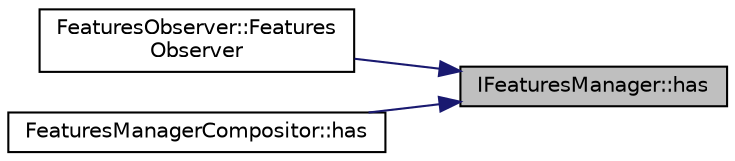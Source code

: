 digraph "IFeaturesManager::has"
{
 // LATEX_PDF_SIZE
  edge [fontname="Helvetica",fontsize="10",labelfontname="Helvetica",labelfontsize="10"];
  node [fontname="Helvetica",fontsize="10",shape=record];
  rankdir="RL";
  Node1 [label="IFeaturesManager::has",height=0.2,width=0.4,color="black", fillcolor="grey75", style="filled", fontcolor="black",tooltip=" "];
  Node1 -> Node2 [dir="back",color="midnightblue",fontsize="10",style="solid",fontname="Helvetica"];
  Node2 [label="FeaturesObserver::Features\lObserver",height=0.2,width=0.4,color="black", fillcolor="white", style="filled",URL="$class_features_observer.html#a0fe8050b941c7df4daf1bfd5c0c1df69",tooltip=" "];
  Node1 -> Node3 [dir="back",color="midnightblue",fontsize="10",style="solid",fontname="Helvetica"];
  Node3 [label="FeaturesManagerCompositor::has",height=0.2,width=0.4,color="black", fillcolor="white", style="filled",URL="$class_features_manager_compositor.html#a4fd2ada388425771dd116b39fc9bbe38",tooltip=" "];
}
